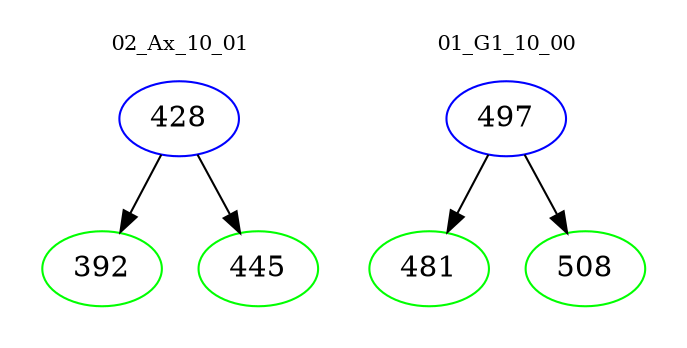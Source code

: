 digraph{
subgraph cluster_0 {
color = white
label = "02_Ax_10_01";
fontsize=10;
T0_428 [label="428", color="blue"]
T0_428 -> T0_392 [color="black"]
T0_392 [label="392", color="green"]
T0_428 -> T0_445 [color="black"]
T0_445 [label="445", color="green"]
}
subgraph cluster_1 {
color = white
label = "01_G1_10_00";
fontsize=10;
T1_497 [label="497", color="blue"]
T1_497 -> T1_481 [color="black"]
T1_481 [label="481", color="green"]
T1_497 -> T1_508 [color="black"]
T1_508 [label="508", color="green"]
}
}
